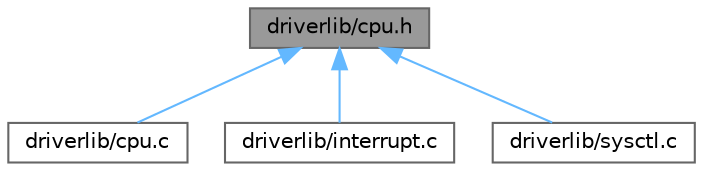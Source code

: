 digraph "driverlib/cpu.h"
{
 // LATEX_PDF_SIZE
  bgcolor="transparent";
  edge [fontname=Helvetica,fontsize=10,labelfontname=Helvetica,labelfontsize=10];
  node [fontname=Helvetica,fontsize=10,shape=box,height=0.2,width=0.4];
  Node1 [label="driverlib/cpu.h",height=0.2,width=0.4,color="gray40", fillcolor="grey60", style="filled", fontcolor="black",tooltip=" "];
  Node1 -> Node2 [dir="back",color="steelblue1",style="solid"];
  Node2 [label="driverlib/cpu.c",height=0.2,width=0.4,color="grey40", fillcolor="white", style="filled",URL="$cpu_8c.html",tooltip=" "];
  Node1 -> Node3 [dir="back",color="steelblue1",style="solid"];
  Node3 [label="driverlib/interrupt.c",height=0.2,width=0.4,color="grey40", fillcolor="white", style="filled",URL="$interrupt_8c.html",tooltip=" "];
  Node1 -> Node4 [dir="back",color="steelblue1",style="solid"];
  Node4 [label="driverlib/sysctl.c",height=0.2,width=0.4,color="grey40", fillcolor="white", style="filled",URL="$sysctl_8c.html",tooltip=" "];
}
